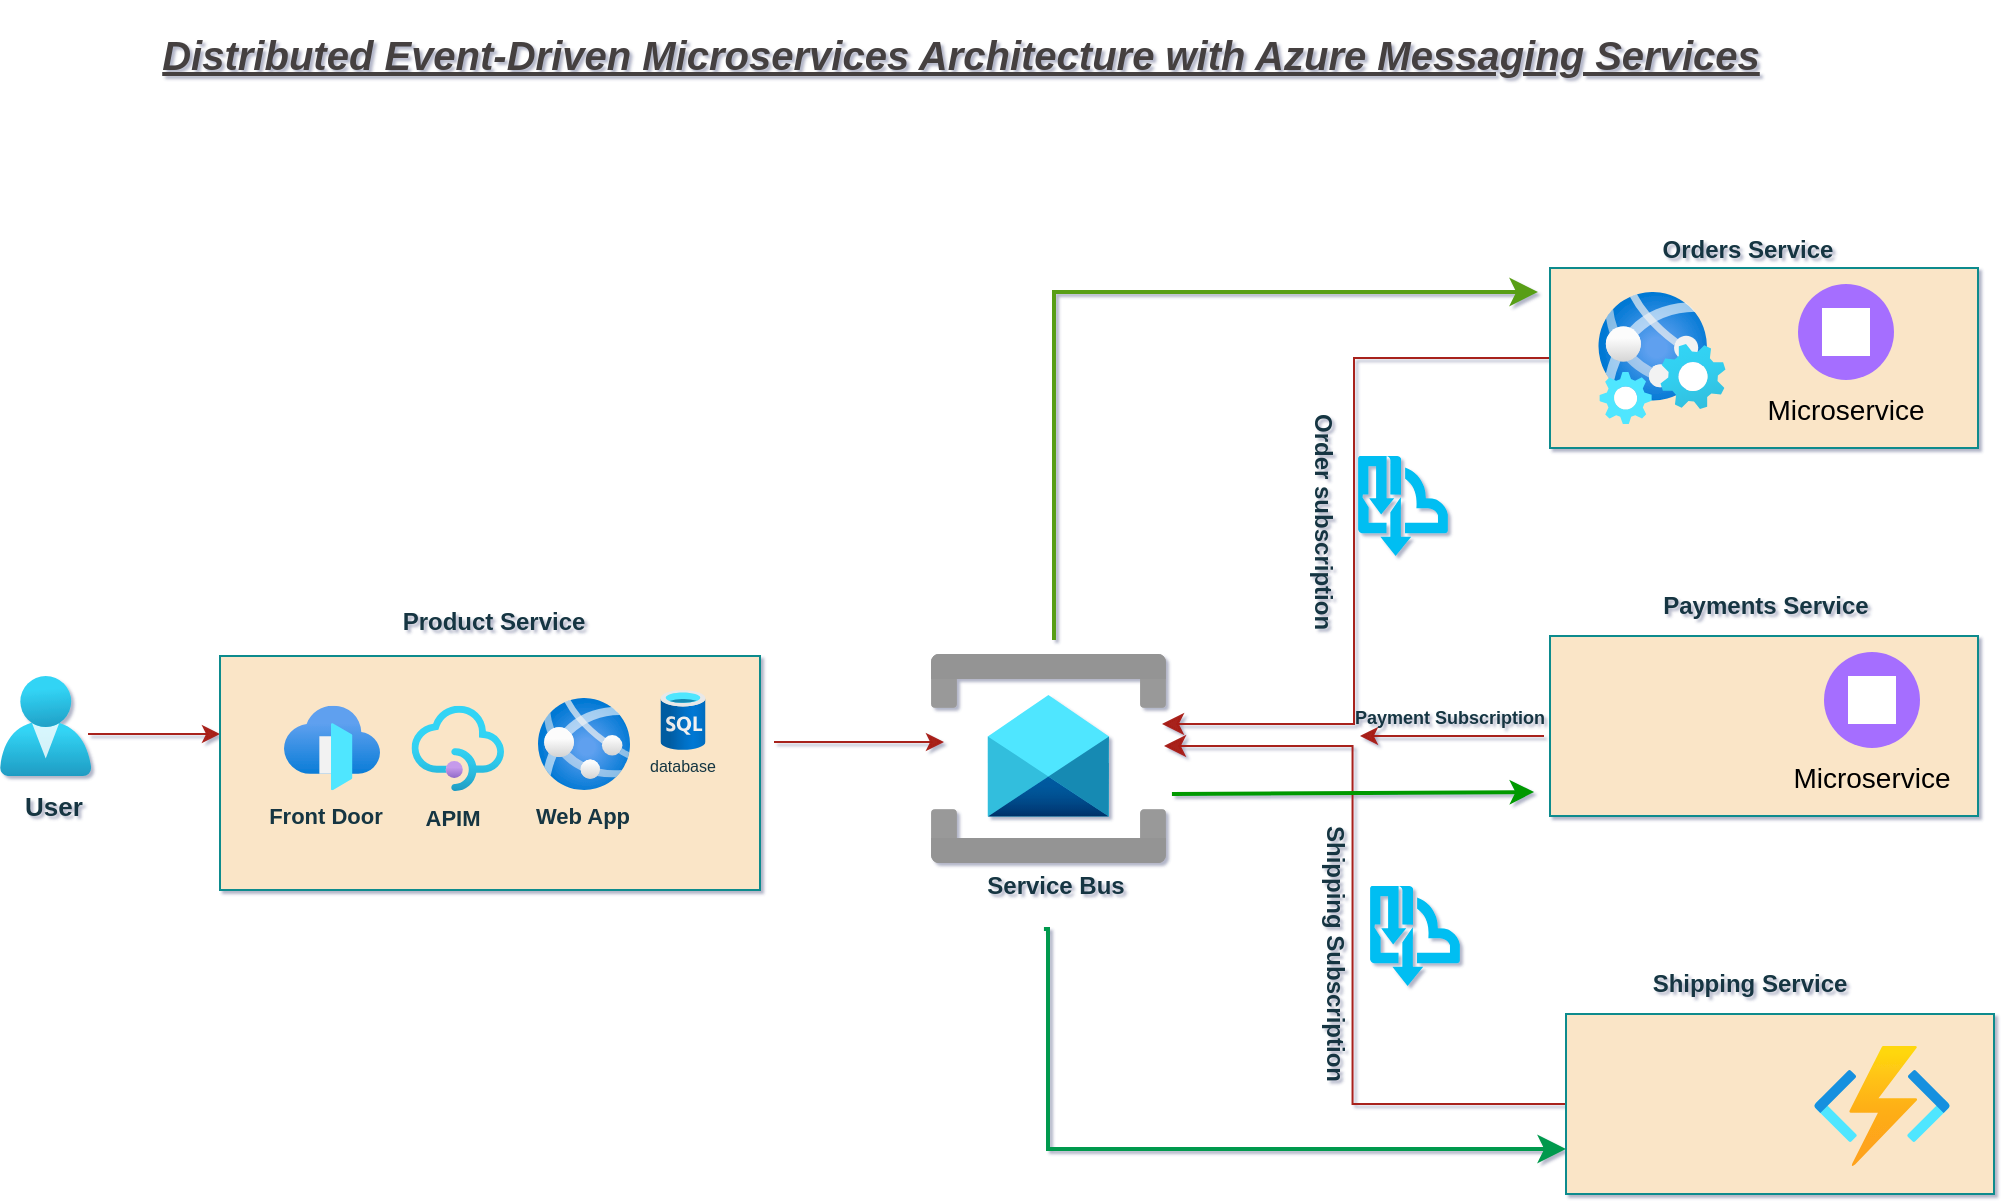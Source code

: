 <mxfile version="26.2.14" pages="2">
  <diagram name="ServiceBus-EventDriven" id="KTqwcdXpjocmhjIUhx2A">
    <mxGraphModel dx="1418" dy="760" grid="0" gridSize="12" guides="1" tooltips="1" connect="1" arrows="1" fold="1" page="1" pageScale="1" pageWidth="1169" pageHeight="827" math="0" shadow="1">
      <root>
        <mxCell id="0" />
        <mxCell id="1" parent="0" />
        <mxCell id="YH1nLclGi4jUU_9F0U5y-1" value="" style="image;aspect=fixed;html=1;points=[];align=center;fontSize=12;image=img/lib/azure2/identity/Users.svg;labelBackgroundColor=none;fillColor=#FAE5C7;strokeColor=#0F8B8D;fontColor=#143642;" parent="1" vertex="1">
          <mxGeometry x="73" y="396" width="45.71" height="50" as="geometry" />
        </mxCell>
        <mxCell id="YH1nLclGi4jUU_9F0U5y-2" value="" style="endArrow=classic;html=1;rounded=0;exitX=0.963;exitY=0.56;exitDx=0;exitDy=0;exitPerimeter=0;labelBackgroundColor=none;strokeColor=#A8201A;fontColor=default;" parent="1" edge="1">
          <mxGeometry width="50" height="50" relative="1" as="geometry">
            <mxPoint x="117.019" y="425.0" as="sourcePoint" />
            <mxPoint x="183" y="425" as="targetPoint" />
          </mxGeometry>
        </mxCell>
        <mxCell id="YH1nLclGi4jUU_9F0U5y-3" value="" style="html=1;dashed=0;whiteSpace=wrap;labelBackgroundColor=none;fillColor=#FAE5C7;strokeColor=#0F8B8D;fontColor=#143642;" parent="1" vertex="1">
          <mxGeometry x="183" y="386" width="270" height="117" as="geometry" />
        </mxCell>
        <mxCell id="YH1nLclGi4jUU_9F0U5y-4" value="" style="image;aspect=fixed;html=1;points=[];align=center;fontSize=12;image=img/lib/azure2/networking/Front_Doors.svg;labelBackgroundColor=none;fillColor=#FAE5C7;strokeColor=#0F8B8D;fontColor=#143642;" parent="1" vertex="1">
          <mxGeometry x="215" y="410.82" width="48" height="42.35" as="geometry" />
        </mxCell>
        <mxCell id="YH1nLclGi4jUU_9F0U5y-5" value="" style="image;aspect=fixed;html=1;points=[];align=center;fontSize=12;image=img/lib/azure2/app_services/API_Management_Services.svg;labelBackgroundColor=none;fillColor=#FAE5C7;strokeColor=#0F8B8D;fontColor=#143642;" parent="1" vertex="1">
          <mxGeometry x="278.75" y="410.82" width="46.25" height="42.69" as="geometry" />
        </mxCell>
        <mxCell id="YH1nLclGi4jUU_9F0U5y-8" value="&lt;font&gt;&lt;b&gt;Front Door&lt;/b&gt;&lt;/font&gt;" style="html=1;dashed=0;whiteSpace=wrap;labelBackgroundColor=none;fillColor=none;strokeColor=none;fontColor=#143642;labelBorderColor=none;fontSize=11;" parent="1" vertex="1">
          <mxGeometry x="205" y="451" width="62" height="30" as="geometry" />
        </mxCell>
        <mxCell id="YH1nLclGi4jUU_9F0U5y-6" value="" style="image;aspect=fixed;html=1;points=[];align=center;fontSize=12;image=img/lib/azure2/app_services/App_Services.svg;labelBackgroundColor=none;fillColor=#FAE5C7;strokeColor=#0F8B8D;fontColor=#143642;" parent="1" vertex="1">
          <mxGeometry x="342" y="407" width="46" height="46" as="geometry" />
        </mxCell>
        <mxCell id="YH1nLclGi4jUU_9F0U5y-9" value="&lt;font&gt;&lt;b&gt;APIM&lt;/b&gt;&lt;/font&gt;" style="html=1;dashed=0;whiteSpace=wrap;labelBackgroundColor=none;fillColor=none;strokeColor=none;fontColor=#143642;labelBorderColor=none;fontSize=11;" parent="1" vertex="1">
          <mxGeometry x="271" y="454" width="57" height="26" as="geometry" />
        </mxCell>
        <mxCell id="YH1nLclGi4jUU_9F0U5y-10" value="&lt;font&gt;&lt;b&gt;Web App&lt;/b&gt;&lt;/font&gt;" style="html=1;dashed=0;whiteSpace=wrap;labelBackgroundColor=none;fillColor=none;strokeColor=none;fontColor=#143642;labelBorderColor=none;fontSize=11;" parent="1" vertex="1">
          <mxGeometry x="337" y="451" width="55" height="30" as="geometry" />
        </mxCell>
        <mxCell id="YH1nLclGi4jUU_9F0U5y-11" value="&lt;font&gt;&lt;b style=&quot;&quot;&gt;Payments Service&lt;/b&gt;&lt;/font&gt;" style="html=1;dashed=0;whiteSpace=wrap;labelBackgroundColor=none;fillColor=none;strokeColor=none;fontColor=#143642;labelBorderColor=none;" parent="1" vertex="1">
          <mxGeometry x="892" y="346" width="128" height="30" as="geometry" />
        </mxCell>
        <mxCell id="YH1nLclGi4jUU_9F0U5y-13" value="" style="endArrow=classic;html=1;rounded=0;labelBackgroundColor=none;strokeColor=#A8201A;fontColor=default;" parent="1" edge="1">
          <mxGeometry width="50" height="50" relative="1" as="geometry">
            <mxPoint x="460" y="429" as="sourcePoint" />
            <mxPoint x="545" y="429" as="targetPoint" />
          </mxGeometry>
        </mxCell>
        <mxCell id="YH1nLclGi4jUU_9F0U5y-17" value="" style="image;aspect=fixed;html=1;points=[];align=center;fontSize=12;image=img/lib/azure2/databases/SQL_Database.svg;strokeColor=#0F8B8D;fontColor=#143642;fillColor=#FAE5C7;labelBackgroundColor=none;" parent="1" vertex="1">
          <mxGeometry x="403.25" y="403" width="22.5" height="30" as="geometry" />
        </mxCell>
        <mxCell id="YH1nLclGi4jUU_9F0U5y-18" value="" style="image;aspect=fixed;html=1;points=[];align=center;fontSize=12;image=img/lib/azure2/integration/Service_Bus.svg;strokeColor=#0F8B8D;fontColor=#143642;fillColor=#FAE5C7;labelBackgroundColor=none;" parent="1" vertex="1">
          <mxGeometry x="538" y="385" width="118.47" height="104.53" as="geometry" />
        </mxCell>
        <mxCell id="YH1nLclGi4jUU_9F0U5y-19" value="&lt;b&gt;Service Bus&lt;/b&gt;" style="html=1;dashed=0;whiteSpace=wrap;labelBackgroundColor=none;fillColor=none;strokeColor=none;fontColor=#143642;labelBorderColor=none;" parent="1" vertex="1">
          <mxGeometry x="536.73" y="487" width="128" height="28" as="geometry" />
        </mxCell>
        <mxCell id="YH1nLclGi4jUU_9F0U5y-20" value="" style="edgeStyle=elbowEdgeStyle;elbow=horizontal;endArrow=classic;html=1;curved=0;rounded=0;endSize=8;startSize=8;strokeColor=#A8201A;fontColor=default;fillColor=#FAE5C7;entryX=-0.016;entryY=0.572;entryDx=0;entryDy=0;entryPerimeter=0;labelBackgroundColor=none;" parent="1" source="YH1nLclGi4jUU_9F0U5y-23" edge="1">
          <mxGeometry width="50" height="50" relative="1" as="geometry">
            <mxPoint x="842.576" y="243.48" as="sourcePoint" />
            <mxPoint x="654" y="420" as="targetPoint" />
            <Array as="points">
              <mxPoint x="750" y="300" />
            </Array>
          </mxGeometry>
        </mxCell>
        <mxCell id="YH1nLclGi4jUU_9F0U5y-21" value="" style="edgeStyle=elbowEdgeStyle;elbow=horizontal;endArrow=classic;html=1;curved=0;rounded=0;endSize=8;startSize=8;strokeColor=#A8201A;fontColor=default;fillColor=#FAE5C7;labelBackgroundColor=none;" parent="1" source="YH1nLclGi4jUU_9F0U5y-25" edge="1">
          <mxGeometry width="50" height="50" relative="1" as="geometry">
            <mxPoint x="849" y="618" as="sourcePoint" />
            <mxPoint x="655" y="431" as="targetPoint" />
            <Array as="points">
              <mxPoint x="749.27" y="311" />
            </Array>
          </mxGeometry>
        </mxCell>
        <mxCell id="YH1nLclGi4jUU_9F0U5y-22" value="" style="endArrow=classic;html=1;rounded=0;labelBackgroundColor=none;strokeColor=#A8201A;fontColor=default;entryX=0.065;entryY=0.5;entryDx=0;entryDy=0;entryPerimeter=0;" parent="1" edge="1">
          <mxGeometry width="50" height="50" relative="1" as="geometry">
            <mxPoint x="845" y="426" as="sourcePoint" />
            <mxPoint x="753" y="426" as="targetPoint" />
          </mxGeometry>
        </mxCell>
        <mxCell id="YH1nLclGi4jUU_9F0U5y-23" value="" style="html=1;dashed=0;whiteSpace=wrap;labelBackgroundColor=none;fillColor=#FAE5C7;strokeColor=#0F8B8D;fontColor=#143642;" parent="1" vertex="1">
          <mxGeometry x="848" y="192" width="214" height="90" as="geometry" />
        </mxCell>
        <mxCell id="YH1nLclGi4jUU_9F0U5y-24" value="" style="html=1;dashed=0;whiteSpace=wrap;labelBackgroundColor=none;fillColor=#FAE5C7;strokeColor=#0F8B8D;fontColor=#143642;" parent="1" vertex="1">
          <mxGeometry x="848" y="376" width="214" height="90" as="geometry" />
        </mxCell>
        <mxCell id="YH1nLclGi4jUU_9F0U5y-25" value="" style="html=1;dashed=0;whiteSpace=wrap;labelBackgroundColor=none;fillColor=#FAE5C7;strokeColor=#0F8B8D;fontColor=#143642;" parent="1" vertex="1">
          <mxGeometry x="856" y="565" width="214" height="90" as="geometry" />
        </mxCell>
        <mxCell id="YH1nLclGi4jUU_9F0U5y-26" value="" style="image;aspect=fixed;html=1;points=[];align=center;fontSize=12;image=img/lib/azure2/preview/Web_Environment.svg;strokeColor=#0F8B8D;fontColor=#143642;fillColor=#FAE5C7;labelBackgroundColor=none;" parent="1" vertex="1">
          <mxGeometry x="872" y="204" width="64" height="66" as="geometry" />
        </mxCell>
        <mxCell id="YH1nLclGi4jUU_9F0U5y-30" value="" style="image;aspect=fixed;html=1;points=[];align=center;fontSize=12;image=img/lib/azure2/compute/Function_Apps.svg;strokeColor=#0F8B8D;fontColor=#143642;fillColor=#FAE5C7;labelBackgroundColor=none;" parent="1" vertex="1">
          <mxGeometry x="980" y="581" width="68" height="60" as="geometry" />
        </mxCell>
        <mxCell id="YH1nLclGi4jUU_9F0U5y-33" value="&lt;font&gt;&lt;b style=&quot;&quot;&gt;Product Service&lt;/b&gt;&lt;/font&gt;" style="html=1;dashed=0;whiteSpace=wrap;labelBackgroundColor=none;fillColor=none;strokeColor=none;fontColor=#143642;labelBorderColor=none;" parent="1" vertex="1">
          <mxGeometry x="256" y="354" width="128" height="30" as="geometry" />
        </mxCell>
        <mxCell id="YH1nLclGi4jUU_9F0U5y-34" value="&lt;font&gt;&lt;b style=&quot;&quot;&gt;Orders Service&lt;/b&gt;&lt;/font&gt;" style="html=1;dashed=0;whiteSpace=wrap;labelBackgroundColor=none;fillColor=none;strokeColor=none;fontColor=#143642;labelBorderColor=none;" parent="1" vertex="1">
          <mxGeometry x="883" y="168" width="128" height="30" as="geometry" />
        </mxCell>
        <mxCell id="YH1nLclGi4jUU_9F0U5y-35" value="&lt;font&gt;&lt;b style=&quot;&quot;&gt;Shipping Service&lt;/b&gt;&lt;/font&gt;" style="html=1;dashed=0;whiteSpace=wrap;labelBackgroundColor=none;fillColor=none;strokeColor=none;fontColor=#143642;labelBorderColor=none;" parent="1" vertex="1">
          <mxGeometry x="884" y="535" width="128" height="30" as="geometry" />
        </mxCell>
        <mxCell id="YH1nLclGi4jUU_9F0U5y-37" value="&lt;font&gt;database&lt;/font&gt;" style="html=1;dashed=0;whiteSpace=wrap;labelBackgroundColor=none;fillColor=none;strokeColor=none;fontColor=#143642;labelBorderColor=none;fontSize=8;" parent="1" vertex="1">
          <mxGeometry x="386" y="426" width="57" height="30" as="geometry" />
        </mxCell>
        <mxCell id="MeukKZZeisnqmBMGz0VK-1" value="" style="shape=image;html=1;verticalAlign=top;verticalLabelPosition=bottom;labelBackgroundColor=#ffffff;imageAspect=0;aspect=fixed;image=https://cdn0.iconfinder.com/data/icons/business-startup-10/50/19-128.png;strokeColor=#0F8B8D;fontColor=#143642;fillColor=#FAE5C7;" parent="1" vertex="1">
          <mxGeometry x="872" y="381.5" width="71" height="71" as="geometry" />
        </mxCell>
        <mxCell id="MeukKZZeisnqmBMGz0VK-2" value="" style="shape=image;html=1;verticalAlign=top;verticalLabelPosition=bottom;labelBackgroundColor=#ffffff;imageAspect=0;aspect=fixed;image=https://cdn0.iconfinder.com/data/icons/elasto-online-store/26/00-ELASTOFONT-STORE-READY_delivery-128.png;strokeColor=#0F8B8D;fontColor=#143642;fillColor=#FAE5C7;" parent="1" vertex="1">
          <mxGeometry x="876" y="565" width="86" height="86" as="geometry" />
        </mxCell>
        <mxCell id="6iMibQRNK-gj-JR9yRj--1" value="&lt;b style=&quot;&quot;&gt;&lt;font style=&quot;font-size: 13px;&quot;&gt;User&lt;/font&gt;&lt;/b&gt;" style="html=1;dashed=0;whiteSpace=wrap;labelBackgroundColor=none;fillColor=none;strokeColor=none;fontColor=#143642;labelBorderColor=none;" parent="1" vertex="1">
          <mxGeometry x="76" y="446" width="48" height="30" as="geometry" />
        </mxCell>
        <mxCell id="6iMibQRNK-gj-JR9yRj--4" value="&lt;font&gt;&lt;i&gt;Distributed Event-Driven Microservices Architecture with Azure Messaging Services&lt;/i&gt;&lt;/font&gt;" style="html=1;dashed=0;labelBackgroundColor=none;fillColor=none;strokeColor=none;fontColor=light-dark(#444141, #adcad5);labelBorderColor=none;fontStyle=5;fontSize=20;whiteSpace=wrap;" parent="1" vertex="1">
          <mxGeometry x="142" y="58" width="823" height="54" as="geometry" />
        </mxCell>
        <mxCell id="UF3mLuzU6msnJ-maLbUb-1" value="Microservice" style="shape=ellipse;fillColor=#A56EFF;aspect=fixed;resizable=0;labelPosition=center;verticalLabelPosition=bottom;align=center;verticalAlign=top;strokeColor=none;fontSize=14;" vertex="1" parent="1">
          <mxGeometry x="972" y="200" width="48" height="48" as="geometry" />
        </mxCell>
        <mxCell id="UF3mLuzU6msnJ-maLbUb-2" value="" style="fillColor=#ffffff;strokeColor=none;dashed=0;outlineConnect=0;html=1;labelPosition=center;verticalLabelPosition=bottom;verticalAlign=top;part=1;movable=0;resizable=0;rotatable=0;shape=mxgraph.ibm_cloud.microservices--1" vertex="1" parent="UF3mLuzU6msnJ-maLbUb-1">
          <mxGeometry width="24" height="24" relative="1" as="geometry">
            <mxPoint x="12" y="12" as="offset" />
          </mxGeometry>
        </mxCell>
        <mxCell id="UF3mLuzU6msnJ-maLbUb-3" value="Microservice" style="shape=ellipse;fillColor=#A56EFF;aspect=fixed;resizable=0;labelPosition=center;verticalLabelPosition=bottom;align=center;verticalAlign=top;strokeColor=none;fontSize=14;" vertex="1" parent="1">
          <mxGeometry x="985" y="384" width="48" height="48" as="geometry" />
        </mxCell>
        <mxCell id="UF3mLuzU6msnJ-maLbUb-4" value="" style="fillColor=#ffffff;strokeColor=none;dashed=0;outlineConnect=0;html=1;labelPosition=center;verticalLabelPosition=bottom;verticalAlign=top;part=1;movable=0;resizable=0;rotatable=0;shape=mxgraph.ibm_cloud.microservices--1" vertex="1" parent="UF3mLuzU6msnJ-maLbUb-3">
          <mxGeometry width="24" height="24" relative="1" as="geometry">
            <mxPoint x="12" y="12" as="offset" />
          </mxGeometry>
        </mxCell>
        <mxCell id="UF3mLuzU6msnJ-maLbUb-5" value="" style="edgeStyle=elbowEdgeStyle;elbow=horizontal;endArrow=classic;html=1;curved=0;rounded=0;endSize=8;startSize=8;strokeColor=light-dark(#599e15, #257c00);fontColor=#00FF00;fillColor=#FAE5C7;labelBackgroundColor=none;strokeWidth=2;" edge="1" parent="1">
          <mxGeometry width="50" height="50" relative="1" as="geometry">
            <mxPoint x="600" y="378" as="sourcePoint" />
            <mxPoint x="842" y="204" as="targetPoint" />
            <Array as="points">
              <mxPoint x="600" y="266" />
            </Array>
          </mxGeometry>
        </mxCell>
        <mxCell id="UF3mLuzU6msnJ-maLbUb-6" value="" style="verticalLabelPosition=bottom;html=1;verticalAlign=top;align=center;strokeColor=none;fillColor=#00BEF2;shape=mxgraph.azure.service_bus_topics_and_subscriptions;pointerEvents=1;" vertex="1" parent="1">
          <mxGeometry x="752" y="286" width="45" height="50" as="geometry" />
        </mxCell>
        <mxCell id="UF3mLuzU6msnJ-maLbUb-7" value="&lt;b&gt;Order subscription&lt;/b&gt;" style="html=1;dashed=0;whiteSpace=wrap;labelBackgroundColor=none;fillColor=none;strokeColor=none;fontColor=#143642;labelBorderColor=none;direction=west;flipV=1;flipH=0;textDirection=vertical-rl;" vertex="1" parent="1">
          <mxGeometry x="721" y="238" width="25" height="163" as="geometry" />
        </mxCell>
        <mxCell id="UF3mLuzU6msnJ-maLbUb-9" value="" style="verticalLabelPosition=bottom;html=1;verticalAlign=top;align=center;strokeColor=none;fillColor=#00BEF2;shape=mxgraph.azure.service_bus_topics_and_subscriptions;pointerEvents=1;" vertex="1" parent="1">
          <mxGeometry x="758" y="501" width="45" height="50" as="geometry" />
        </mxCell>
        <mxCell id="UF3mLuzU6msnJ-maLbUb-10" value="&lt;b&gt;Shipping Subscription&lt;/b&gt;" style="html=1;dashed=0;whiteSpace=wrap;labelBackgroundColor=none;fillColor=none;strokeColor=none;fontColor=#143642;labelBorderColor=none;direction=west;flipV=1;flipH=0;textDirection=vertical-rl;" vertex="1" parent="1">
          <mxGeometry x="727" y="453" width="25" height="163" as="geometry" />
        </mxCell>
        <mxCell id="UF3mLuzU6msnJ-maLbUb-11" value="&lt;b&gt;&lt;font style=&quot;font-size: 9px;&quot;&gt;Payment Subscription&lt;/font&gt;&lt;/b&gt;" style="html=1;dashed=0;whiteSpace=wrap;labelBackgroundColor=none;fillColor=none;strokeColor=none;fontColor=#143642;labelBorderColor=none;" vertex="1" parent="1">
          <mxGeometry x="733.73" y="401" width="128" height="30" as="geometry" />
        </mxCell>
        <mxCell id="UF3mLuzU6msnJ-maLbUb-12" value="" style="edgeStyle=elbowEdgeStyle;elbow=horizontal;endArrow=classic;html=1;curved=0;rounded=0;endSize=8;startSize=8;strokeColor=#00994D;fontColor=default;fillColor=#FAE5C7;labelBackgroundColor=none;exitX=0.455;exitY=1.267;exitDx=0;exitDy=0;exitPerimeter=0;entryX=0;entryY=0.75;entryDx=0;entryDy=0;strokeWidth=2;" edge="1" parent="1" source="YH1nLclGi4jUU_9F0U5y-19" target="YH1nLclGi4jUU_9F0U5y-25">
          <mxGeometry width="50" height="50" relative="1" as="geometry">
            <mxPoint x="574" y="739" as="sourcePoint" />
            <mxPoint x="816" y="565" as="targetPoint" />
            <Array as="points">
              <mxPoint x="597" y="591" />
            </Array>
          </mxGeometry>
        </mxCell>
        <mxCell id="UF3mLuzU6msnJ-maLbUb-14" value="" style="endArrow=classic;html=1;rounded=0;entryX=-0.037;entryY=0.867;entryDx=0;entryDy=0;entryPerimeter=0;exitX=1.021;exitY=0.67;exitDx=0;exitDy=0;exitPerimeter=0;strokeColor=#009900;strokeWidth=2;" edge="1" parent="1" source="YH1nLclGi4jUU_9F0U5y-18" target="YH1nLclGi4jUU_9F0U5y-24">
          <mxGeometry width="50" height="50" relative="1" as="geometry">
            <mxPoint x="664.73" y="504" as="sourcePoint" />
            <mxPoint x="714.73" y="454" as="targetPoint" />
          </mxGeometry>
        </mxCell>
      </root>
    </mxGraphModel>
  </diagram>
  <diagram id="KO4DcKU-G38dI12ZryxS" name="EventGrid-EventDriven">
    <mxGraphModel dx="1418" dy="760" grid="0" gridSize="12" guides="1" tooltips="1" connect="1" arrows="1" fold="1" page="1" pageScale="1" pageWidth="1169" pageHeight="827" math="0" shadow="0">
      <root>
        <mxCell id="0" />
        <mxCell id="1" parent="0" />
        <mxCell id="_cwM8QqdAKs7x5W7tH98-1" value="" style="image;aspect=fixed;html=1;points=[];align=center;fontSize=12;image=img/lib/azure2/identity/Users.svg;labelBackgroundColor=none;fillColor=#FAE5C7;strokeColor=#0F8B8D;fontColor=#143642;" vertex="1" parent="1">
          <mxGeometry x="102" y="412" width="45.71" height="50" as="geometry" />
        </mxCell>
        <mxCell id="_cwM8QqdAKs7x5W7tH98-2" value="" style="endArrow=classic;html=1;rounded=0;exitX=0.963;exitY=0.56;exitDx=0;exitDy=0;exitPerimeter=0;labelBackgroundColor=none;strokeColor=#A8201A;fontColor=default;" edge="1" parent="1">
          <mxGeometry width="50" height="50" relative="1" as="geometry">
            <mxPoint x="144.019" y="441.0" as="sourcePoint" />
            <mxPoint x="210" y="441" as="targetPoint" />
          </mxGeometry>
        </mxCell>
        <mxCell id="_cwM8QqdAKs7x5W7tH98-3" value="" style="html=1;dashed=0;whiteSpace=wrap;labelBackgroundColor=none;fillColor=#FAE5C7;strokeColor=#0F8B8D;fontColor=#143642;" vertex="1" parent="1">
          <mxGeometry x="212" y="402" width="193" height="90" as="geometry" />
        </mxCell>
        <mxCell id="_cwM8QqdAKs7x5W7tH98-4" value="" style="image;aspect=fixed;html=1;points=[];align=center;fontSize=12;image=img/lib/azure2/networking/Front_Doors.svg;labelBackgroundColor=none;fillColor=#FAE5C7;strokeColor=#0F8B8D;fontColor=#143642;" vertex="1" parent="1">
          <mxGeometry x="222" y="416.82" width="48" height="42.35" as="geometry" />
        </mxCell>
        <mxCell id="_cwM8QqdAKs7x5W7tH98-5" value="" style="image;aspect=fixed;html=1;points=[];align=center;fontSize=12;image=img/lib/azure2/app_services/API_Management_Services.svg;labelBackgroundColor=none;fillColor=#FAE5C7;strokeColor=#0F8B8D;fontColor=#143642;" vertex="1" parent="1">
          <mxGeometry x="285.75" y="418.82" width="46.25" height="42.69" as="geometry" />
        </mxCell>
        <mxCell id="_cwM8QqdAKs7x5W7tH98-6" value="&lt;font style=&quot;font-size: 8px;&quot;&gt;&lt;b&gt;Front Door&lt;/b&gt;&lt;/font&gt;" style="html=1;dashed=0;whiteSpace=wrap;labelBackgroundColor=none;fillColor=none;strokeColor=none;fontColor=#143642;labelBorderColor=none;" vertex="1" parent="1">
          <mxGeometry x="225" y="457" width="48" height="30" as="geometry" />
        </mxCell>
        <mxCell id="_cwM8QqdAKs7x5W7tH98-7" value="" style="image;aspect=fixed;html=1;points=[];align=center;fontSize=12;image=img/lib/azure2/app_services/App_Services.svg;labelBackgroundColor=none;fillColor=#FAE5C7;strokeColor=#0F8B8D;fontColor=#143642;" vertex="1" parent="1">
          <mxGeometry x="342" y="416" width="46" height="46" as="geometry" />
        </mxCell>
        <mxCell id="_cwM8QqdAKs7x5W7tH98-8" value="&lt;font style=&quot;font-size: 8px;&quot;&gt;&lt;b&gt;APIM&lt;/b&gt;&lt;/font&gt;" style="html=1;dashed=0;whiteSpace=wrap;labelBackgroundColor=none;fillColor=none;strokeColor=none;fontColor=#143642;labelBorderColor=none;" vertex="1" parent="1">
          <mxGeometry x="282" y="460" width="48" height="26" as="geometry" />
        </mxCell>
        <mxCell id="_cwM8QqdAKs7x5W7tH98-9" value="&lt;font style=&quot;font-size: 8px;&quot;&gt;&lt;b&gt;Web App&lt;/b&gt;&lt;/font&gt;" style="html=1;dashed=0;whiteSpace=wrap;labelBackgroundColor=none;fillColor=none;strokeColor=none;fontColor=#143642;labelBorderColor=none;" vertex="1" parent="1">
          <mxGeometry x="340" y="457" width="48" height="30" as="geometry" />
        </mxCell>
        <mxCell id="_cwM8QqdAKs7x5W7tH98-10" value="&lt;font&gt;&lt;b style=&quot;&quot;&gt;Payments Process&lt;/b&gt;&lt;/font&gt;" style="html=1;dashed=0;whiteSpace=wrap;labelBackgroundColor=none;fillColor=none;strokeColor=none;fontColor=#143642;labelBorderColor=none;" vertex="1" parent="1">
          <mxGeometry x="887" y="364" width="128" height="30" as="geometry" />
        </mxCell>
        <mxCell id="_cwM8QqdAKs7x5W7tH98-11" value="" style="endArrow=classic;html=1;rounded=0;exitX=0.963;exitY=0.56;exitDx=0;exitDy=0;exitPerimeter=0;labelBackgroundColor=none;strokeColor=#A8201A;fontColor=default;" edge="1" parent="1">
          <mxGeometry width="50" height="50" relative="1" as="geometry">
            <mxPoint x="405.6" y="440.16" as="sourcePoint" />
            <mxPoint x="464" y="440" as="targetPoint" />
          </mxGeometry>
        </mxCell>
        <mxCell id="_cwM8QqdAKs7x5W7tH98-14" value="&lt;b&gt;Cosmos DB&lt;/b&gt;" style="html=1;dashed=0;whiteSpace=wrap;labelBackgroundColor=none;fillColor=none;strokeColor=none;fontColor=#143642;labelBorderColor=none;" vertex="1" parent="1">
          <mxGeometry x="427.73" y="480" width="128" height="30" as="geometry" />
        </mxCell>
        <mxCell id="_cwM8QqdAKs7x5W7tH98-18" value="" style="html=1;dashed=0;whiteSpace=wrap;labelBackgroundColor=none;fillColor=#FAE5C7;strokeColor=#0F8B8D;fontColor=#143642;" vertex="1" parent="1">
          <mxGeometry x="854" y="210" width="214" height="90" as="geometry" />
        </mxCell>
        <mxCell id="_cwM8QqdAKs7x5W7tH98-19" value="" style="html=1;dashed=0;whiteSpace=wrap;labelBackgroundColor=none;fillColor=#FAE5C7;strokeColor=#0F8B8D;fontColor=#143642;" vertex="1" parent="1">
          <mxGeometry x="854" y="394" width="214" height="90" as="geometry" />
        </mxCell>
        <mxCell id="_cwM8QqdAKs7x5W7tH98-20" value="" style="html=1;dashed=0;whiteSpace=wrap;labelBackgroundColor=none;fillColor=#FAE5C7;strokeColor=#0F8B8D;fontColor=#143642;" vertex="1" parent="1">
          <mxGeometry x="859" y="597" width="214" height="90" as="geometry" />
        </mxCell>
        <mxCell id="_cwM8QqdAKs7x5W7tH98-21" value="" style="image;aspect=fixed;html=1;points=[];align=center;fontSize=12;image=img/lib/azure2/preview/Web_Environment.svg;strokeColor=#0F8B8D;fontColor=#143642;fillColor=#FAE5C7;" vertex="1" parent="1">
          <mxGeometry x="878" y="222" width="64" height="66" as="geometry" />
        </mxCell>
        <mxCell id="_cwM8QqdAKs7x5W7tH98-22" value="" style="image;aspect=fixed;html=1;points=[];align=center;fontSize=12;image=img/lib/azure2/compute/Function_Apps.svg;strokeColor=#0F8B8D;fontColor=#143642;fillColor=#FAE5C7;" vertex="1" parent="1">
          <mxGeometry x="974" y="222" width="68" height="60" as="geometry" />
        </mxCell>
        <mxCell id="_cwM8QqdAKs7x5W7tH98-23" value="" style="image;aspect=fixed;html=1;points=[];align=center;fontSize=12;image=img/lib/azure2/compute/Function_Apps.svg;strokeColor=#0F8B8D;fontColor=#143642;fillColor=#FAE5C7;" vertex="1" parent="1">
          <mxGeometry x="974" y="403" width="68" height="60" as="geometry" />
        </mxCell>
        <mxCell id="_cwM8QqdAKs7x5W7tH98-24" value="" style="image;aspect=fixed;html=1;points=[];align=center;fontSize=12;image=img/lib/azure2/compute/Function_Apps.svg;strokeColor=#0F8B8D;fontColor=#143642;fillColor=#FAE5C7;" vertex="1" parent="1">
          <mxGeometry x="986" y="610" width="68" height="60" as="geometry" />
        </mxCell>
        <mxCell id="_cwM8QqdAKs7x5W7tH98-25" value="Payment" style="html=1;whiteSpace=wrap;strokeColor=none;fillColor=#0079D6;labelPosition=center;verticalLabelPosition=middle;verticalAlign=top;align=center;fontSize=12;outlineConnect=0;spacingTop=-6;fontColor=#FFFFFF;shape=mxgraph.sitemap.payment;" vertex="1" parent="1">
          <mxGeometry x="869.5" y="411.17" width="81" height="52" as="geometry" />
        </mxCell>
        <mxCell id="_cwM8QqdAKs7x5W7tH98-26" value="&lt;font&gt;&lt;b style=&quot;&quot;&gt;Product Service&lt;/b&gt;&lt;/font&gt;" style="html=1;dashed=0;whiteSpace=wrap;labelBackgroundColor=none;fillColor=none;strokeColor=none;fontColor=#143642;labelBorderColor=none;" vertex="1" parent="1">
          <mxGeometry x="250" y="376" width="128" height="30" as="geometry" />
        </mxCell>
        <mxCell id="_cwM8QqdAKs7x5W7tH98-27" value="&lt;font&gt;&lt;b style=&quot;&quot;&gt;Orders Service&lt;/b&gt;&lt;/font&gt;" style="html=1;dashed=0;whiteSpace=wrap;labelBackgroundColor=none;fillColor=none;strokeColor=none;fontColor=#143642;labelBorderColor=none;" vertex="1" parent="1">
          <mxGeometry x="889" y="185" width="128" height="30" as="geometry" />
        </mxCell>
        <mxCell id="_cwM8QqdAKs7x5W7tH98-28" value="&lt;font&gt;&lt;b style=&quot;&quot;&gt;Notifications Service&lt;/b&gt;&lt;/font&gt;" style="html=1;dashed=0;whiteSpace=wrap;labelBackgroundColor=none;fillColor=none;strokeColor=none;fontColor=#143642;labelBorderColor=none;" vertex="1" parent="1">
          <mxGeometry x="899" y="572" width="128" height="23" as="geometry" />
        </mxCell>
        <mxCell id="_cwM8QqdAKs7x5W7tH98-29" value="" style="points=[[0.015,0.015,0],[0.985,0.015,0],[0.985,0.985,0],[0.015,0.985,0],[0.25,0,0],[0.5,0,0],[0.75,0,0],[1,0.25,0],[1,0.5,0],[1,0.75,0],[0.75,1,0],[0.5,1,0],[0.25,1,0],[0,0.75,0],[0,0.5,0],[0,0.25,0]];verticalLabelPosition=bottom;html=1;verticalAlign=top;aspect=fixed;align=center;pointerEvents=1;shape=mxgraph.cisco19.rect;prIcon=email_security;fillColor=#FAFAFA;strokeColor=#005073;fontColor=#143642;" vertex="1" parent="1">
          <mxGeometry x="889" y="612" width="64" height="50" as="geometry" />
        </mxCell>
        <mxCell id="cPL-Vsk3uzcYt9DinLjs-2" value="" style="image;aspect=fixed;html=1;points=[];align=center;fontSize=12;image=img/lib/azure2/databases/Azure_Cosmos_DB.svg;strokeColor=#0F8B8D;fontColor=#143642;fillColor=#FAE5C7;" vertex="1" parent="1">
          <mxGeometry x="452" y="400" width="84" height="84" as="geometry" />
        </mxCell>
        <mxCell id="cPL-Vsk3uzcYt9DinLjs-3" value="" style="image;aspect=fixed;html=1;points=[];align=center;fontSize=12;image=img/lib/mscae/Event_Grid.svg;strokeColor=#0F8B8D;fontColor=#143642;fillColor=#FAE5C7;" vertex="1" parent="1">
          <mxGeometry x="653" y="404.17" width="86.83" height="86.83" as="geometry" />
        </mxCell>
        <mxCell id="r2VehVNjIHlXHEVAcEc8-1" value="" style="edgeStyle=elbowEdgeStyle;elbow=horizontal;endArrow=classic;html=1;curved=0;rounded=0;endSize=8;startSize=8;strokeColor=#A8201A;fontColor=#143642;fillColor=#FAE5C7;entryX=-0.016;entryY=0.572;entryDx=0;entryDy=0;entryPerimeter=0;strokeWidth=2;" edge="1" parent="1">
          <mxGeometry width="50" height="50" relative="1" as="geometry">
            <mxPoint x="749" y="438" as="sourcePoint" />
            <mxPoint x="853" y="261" as="targetPoint" />
            <Array as="points">
              <mxPoint x="760" y="318" />
            </Array>
          </mxGeometry>
        </mxCell>
        <mxCell id="r2VehVNjIHlXHEVAcEc8-2" value="" style="edgeStyle=elbowEdgeStyle;elbow=horizontal;endArrow=classic;html=1;curved=0;rounded=0;endSize=8;startSize=8;strokeColor=#A8201A;fontColor=#143642;fillColor=#FAE5C7;strokeWidth=2;entryX=-0.023;entryY=0.4;entryDx=0;entryDy=0;entryPerimeter=0;" edge="1" parent="1" target="_cwM8QqdAKs7x5W7tH98-20">
          <mxGeometry width="50" height="50" relative="1" as="geometry">
            <mxPoint x="725" y="438" as="sourcePoint" />
            <mxPoint x="849" y="633" as="targetPoint" />
            <Array as="points">
              <mxPoint x="759.27" y="318" />
            </Array>
          </mxGeometry>
        </mxCell>
        <mxCell id="r2VehVNjIHlXHEVAcEc8-3" value="" style="endArrow=classic;html=1;rounded=0;labelBackgroundColor=none;strokeColor=#A8201A;fontColor=default;entryX=0.065;entryY=0.5;entryDx=0;entryDy=0;entryPerimeter=0;strokeWidth=2;" edge="1" parent="1">
          <mxGeometry width="50" height="50" relative="1" as="geometry">
            <mxPoint x="761" y="438" as="sourcePoint" />
            <mxPoint x="850.135" y="436.58" as="targetPoint" />
          </mxGeometry>
        </mxCell>
        <mxCell id="r2VehVNjIHlXHEVAcEc8-4" value="" style="edgeStyle=elbowEdgeStyle;elbow=vertical;endArrow=classic;html=1;curved=0;rounded=0;endSize=8;startSize=8;strokeColor=#A8201A;fontColor=#143642;fillColor=#FAE5C7;exitX=0.406;exitY=0;exitDx=0;exitDy=0;exitPerimeter=0;strokeWidth=2;entryX=0.512;entryY=-0.048;entryDx=0;entryDy=0;entryPerimeter=0;" edge="1" parent="1" source="_cwM8QqdAKs7x5W7tH98-27" target="cPL-Vsk3uzcYt9DinLjs-2">
          <mxGeometry width="50" height="50" relative="1" as="geometry">
            <mxPoint x="941" y="174" as="sourcePoint" />
            <mxPoint x="545" y="390" as="targetPoint" />
            <Array as="points">
              <mxPoint x="737" y="138" />
            </Array>
          </mxGeometry>
        </mxCell>
        <mxCell id="r2VehVNjIHlXHEVAcEc8-5" value="" style="edgeStyle=elbowEdgeStyle;elbow=vertical;endArrow=classic;html=1;curved=0;rounded=0;endSize=8;startSize=8;strokeColor=#A8201A;fontColor=#143642;fillColor=#FAE5C7;strokeWidth=2;entryX=0.5;entryY=1;entryDx=0;entryDy=0;" edge="1" parent="1" source="_cwM8QqdAKs7x5W7tH98-20" target="_cwM8QqdAKs7x5W7tH98-14">
          <mxGeometry width="50" height="50" relative="1" as="geometry">
            <mxPoint x="953" y="260" as="sourcePoint" />
            <mxPoint x="494" y="546" as="targetPoint" />
            <Array as="points">
              <mxPoint x="845" y="753" />
            </Array>
          </mxGeometry>
        </mxCell>
        <mxCell id="r2VehVNjIHlXHEVAcEc8-6" value="" style="edgeStyle=elbowEdgeStyle;elbow=vertical;endArrow=classic;html=1;curved=0;rounded=0;endSize=8;startSize=8;strokeColor=#A8201A;fontColor=#143642;fillColor=#FAE5C7;strokeWidth=2;" edge="1" parent="1" source="_cwM8QqdAKs7x5W7tH98-28">
          <mxGeometry width="50" height="50" relative="1" as="geometry">
            <mxPoint x="946.96" y="546" as="sourcePoint" />
            <mxPoint x="497" y="546" as="targetPoint" />
            <Array as="points">
              <mxPoint x="737" y="546" />
            </Array>
          </mxGeometry>
        </mxCell>
        <mxCell id="r2VehVNjIHlXHEVAcEc8-7" value="&lt;b&gt;Event Grid&lt;/b&gt;" style="html=1;dashed=0;whiteSpace=wrap;labelBackgroundColor=none;fillColor=none;strokeColor=none;fontColor=#143642;labelBorderColor=none;" vertex="1" parent="1">
          <mxGeometry x="636.73" y="490" width="128" height="30" as="geometry" />
        </mxCell>
        <mxCell id="r2VehVNjIHlXHEVAcEc8-8" value="" style="endArrow=classic;html=1;rounded=0;labelBackgroundColor=none;strokeColor=#A8201A;fontColor=default;strokeWidth=2;exitX=0.988;exitY=0.536;exitDx=0;exitDy=0;exitPerimeter=0;" edge="1" parent="1" source="cPL-Vsk3uzcYt9DinLjs-2">
          <mxGeometry width="50" height="50" relative="1" as="geometry">
            <mxPoint x="574" y="445" as="sourcePoint" />
            <mxPoint x="653" y="444" as="targetPoint" />
          </mxGeometry>
        </mxCell>
        <mxCell id="r2VehVNjIHlXHEVAcEc8-9" value="&lt;b&gt;&lt;font style=&quot;font-size: 10px;&quot;&gt;ChangeFeed&lt;/font&gt;&lt;/b&gt;" style="html=1;dashed=0;whiteSpace=wrap;labelBackgroundColor=none;fillColor=none;strokeColor=none;fontColor=#143642;labelBorderColor=none;" vertex="1" parent="1">
          <mxGeometry x="528" y="416.82" width="128" height="30" as="geometry" />
        </mxCell>
        <mxCell id="r2VehVNjIHlXHEVAcEc8-10" value="&lt;b style=&quot;&quot;&gt;&lt;font style=&quot;font-size: 13px;&quot;&gt;User&lt;/font&gt;&lt;/b&gt;" style="html=1;dashed=0;whiteSpace=wrap;labelBackgroundColor=none;fillColor=none;strokeColor=none;fontColor=#143642;labelBorderColor=none;" vertex="1" parent="1">
          <mxGeometry x="100" y="460" width="48" height="30" as="geometry" />
        </mxCell>
        <mxCell id="yzl0u4yyJkgpFMJ9v2Kg-1" value="&lt;font&gt;&lt;span&gt;&lt;br&gt;Event-Driven Microservices Architecture with Azure Event Grid and Cosmos DB&lt;/span&gt;&lt;/font&gt;&lt;div&gt;&lt;br&gt;&lt;/div&gt;" style="html=1;dashed=0;whiteSpace=wrap;labelBackgroundColor=none;fillColor=none;strokeColor=none;fontColor=#143642;labelBorderColor=none;fontStyle=7;fontSize=20;" vertex="1" parent="1">
          <mxGeometry x="142" y="66" width="798" height="54" as="geometry" />
        </mxCell>
      </root>
    </mxGraphModel>
  </diagram>
</mxfile>
